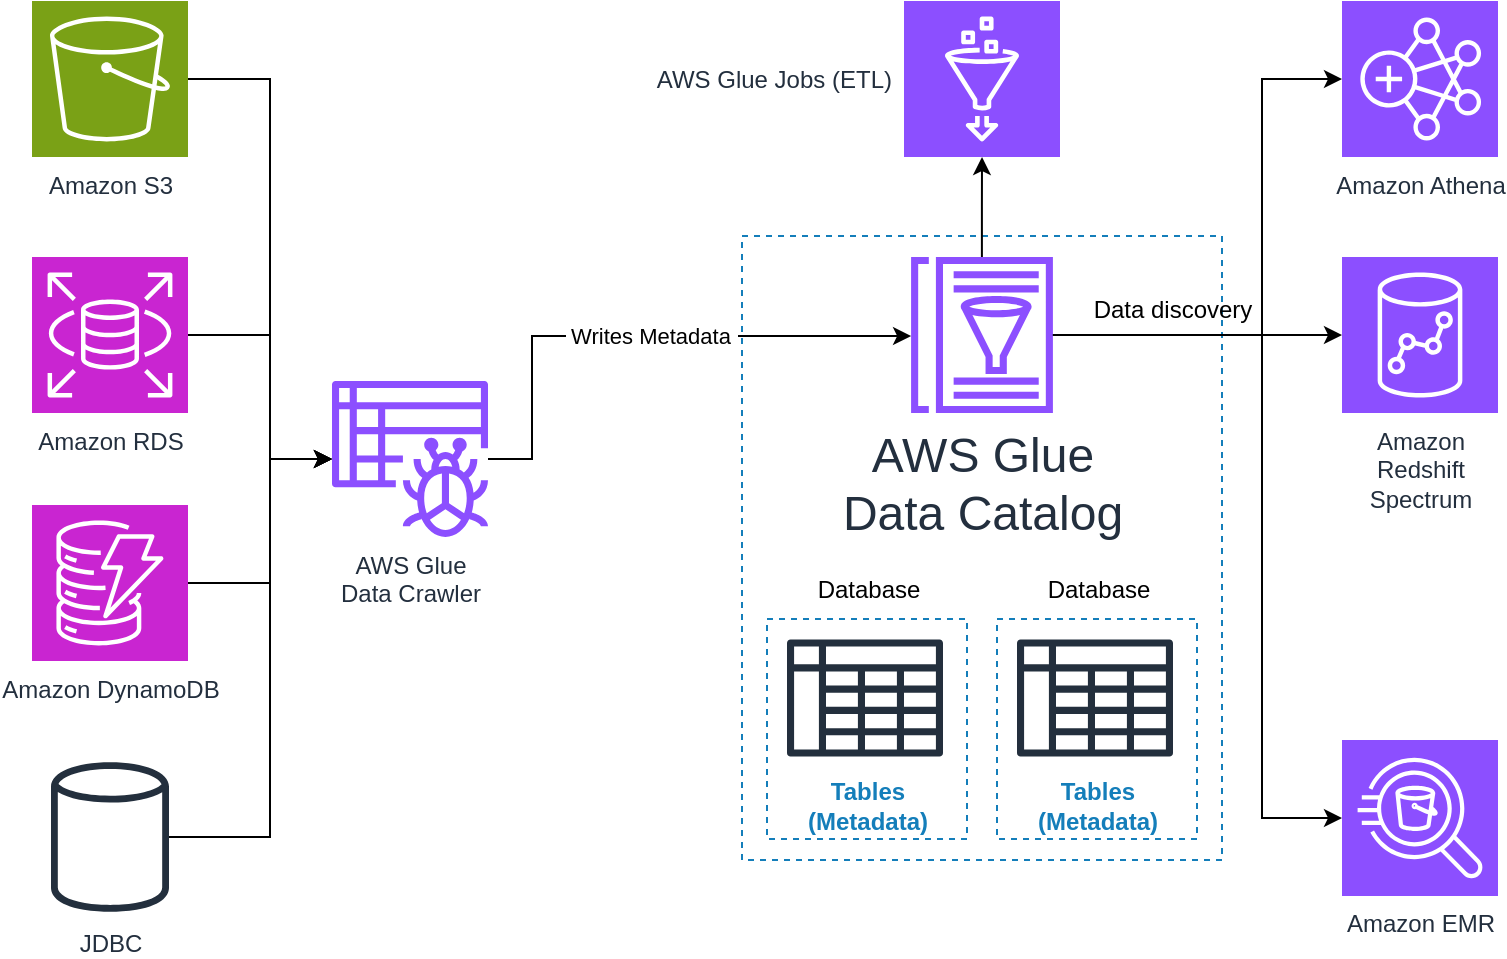 <mxfile version="26.0.4">
  <diagram name="Page-1" id="Y85Vs0rw8DfabLvVE3c5">
    <mxGraphModel dx="1114" dy="1198" grid="1" gridSize="10" guides="1" tooltips="1" connect="1" arrows="1" fold="1" page="1" pageScale="1" pageWidth="850" pageHeight="1100" math="0" shadow="0">
      <root>
        <mxCell id="0" />
        <mxCell id="1" parent="0" />
        <mxCell id="IxKw2DbZiYedX6uyllzF-23" value="" style="fillColor=none;strokeColor=#147EBA;dashed=1;verticalAlign=top;fontStyle=0;fontColor=#147EBA;whiteSpace=wrap;html=1;" vertex="1" parent="1">
          <mxGeometry x="425" y="368" width="240" height="312" as="geometry" />
        </mxCell>
        <mxCell id="IxKw2DbZiYedX6uyllzF-18" style="edgeStyle=orthogonalEdgeStyle;rounded=0;orthogonalLoop=1;jettySize=auto;html=1;" edge="1" parent="1" source="IxKw2DbZiYedX6uyllzF-2" target="IxKw2DbZiYedX6uyllzF-15">
          <mxGeometry relative="1" as="geometry">
            <Array as="points">
              <mxPoint x="189" y="289.5" />
              <mxPoint x="189" y="479.5" />
            </Array>
          </mxGeometry>
        </mxCell>
        <mxCell id="IxKw2DbZiYedX6uyllzF-2" value="Amazon S3" style="sketch=0;points=[[0,0,0],[0.25,0,0],[0.5,0,0],[0.75,0,0],[1,0,0],[0,1,0],[0.25,1,0],[0.5,1,0],[0.75,1,0],[1,1,0],[0,0.25,0],[0,0.5,0],[0,0.75,0],[1,0.25,0],[1,0.5,0],[1,0.75,0]];outlineConnect=0;fontColor=#232F3E;fillColor=#7AA116;strokeColor=#ffffff;dashed=0;verticalLabelPosition=bottom;verticalAlign=top;align=center;html=1;fontSize=12;fontStyle=0;aspect=fixed;shape=mxgraph.aws4.resourceIcon;resIcon=mxgraph.aws4.s3;" vertex="1" parent="1">
          <mxGeometry x="70" y="250.5" width="78" height="78" as="geometry" />
        </mxCell>
        <mxCell id="IxKw2DbZiYedX6uyllzF-21" style="edgeStyle=orthogonalEdgeStyle;rounded=0;orthogonalLoop=1;jettySize=auto;html=1;" edge="1" parent="1" source="IxKw2DbZiYedX6uyllzF-3" target="IxKw2DbZiYedX6uyllzF-15">
          <mxGeometry relative="1" as="geometry">
            <Array as="points">
              <mxPoint x="189" y="417.5" />
              <mxPoint x="189" y="479.5" />
            </Array>
          </mxGeometry>
        </mxCell>
        <mxCell id="IxKw2DbZiYedX6uyllzF-3" value="Amazon RDS" style="sketch=0;points=[[0,0,0],[0.25,0,0],[0.5,0,0],[0.75,0,0],[1,0,0],[0,1,0],[0.25,1,0],[0.5,1,0],[0.75,1,0],[1,1,0],[0,0.25,0],[0,0.5,0],[0,0.75,0],[1,0.25,0],[1,0.5,0],[1,0.75,0]];outlineConnect=0;fontColor=#232F3E;fillColor=#C925D1;strokeColor=#ffffff;dashed=0;verticalLabelPosition=bottom;verticalAlign=top;align=center;html=1;fontSize=12;fontStyle=0;aspect=fixed;shape=mxgraph.aws4.resourceIcon;resIcon=mxgraph.aws4.rds;" vertex="1" parent="1">
          <mxGeometry x="70" y="378.5" width="78" height="78" as="geometry" />
        </mxCell>
        <mxCell id="IxKw2DbZiYedX6uyllzF-20" style="edgeStyle=orthogonalEdgeStyle;rounded=0;orthogonalLoop=1;jettySize=auto;html=1;" edge="1" parent="1" source="IxKw2DbZiYedX6uyllzF-4" target="IxKw2DbZiYedX6uyllzF-15">
          <mxGeometry relative="1" as="geometry">
            <Array as="points">
              <mxPoint x="189" y="541.5" />
              <mxPoint x="189" y="479.5" />
            </Array>
          </mxGeometry>
        </mxCell>
        <mxCell id="IxKw2DbZiYedX6uyllzF-4" value="Amazon DynamoDB" style="sketch=0;points=[[0,0,0],[0.25,0,0],[0.5,0,0],[0.75,0,0],[1,0,0],[0,1,0],[0.25,1,0],[0.5,1,0],[0.75,1,0],[1,1,0],[0,0.25,0],[0,0.5,0],[0,0.75,0],[1,0.25,0],[1,0.5,0],[1,0.75,0]];outlineConnect=0;fontColor=#232F3E;fillColor=#C925D1;strokeColor=#ffffff;dashed=0;verticalLabelPosition=bottom;verticalAlign=top;align=center;html=1;fontSize=12;fontStyle=0;aspect=fixed;shape=mxgraph.aws4.resourceIcon;resIcon=mxgraph.aws4.dynamodb;" vertex="1" parent="1">
          <mxGeometry x="70" y="502.5" width="78" height="78" as="geometry" />
        </mxCell>
        <mxCell id="IxKw2DbZiYedX6uyllzF-19" style="edgeStyle=orthogonalEdgeStyle;rounded=0;orthogonalLoop=1;jettySize=auto;html=1;" edge="1" parent="1" source="IxKw2DbZiYedX6uyllzF-5" target="IxKw2DbZiYedX6uyllzF-15">
          <mxGeometry relative="1" as="geometry">
            <Array as="points">
              <mxPoint x="189" y="668.5" />
              <mxPoint x="189" y="479.5" />
            </Array>
          </mxGeometry>
        </mxCell>
        <mxCell id="IxKw2DbZiYedX6uyllzF-5" value="JDBC" style="sketch=0;outlineConnect=0;fontColor=#232F3E;gradientColor=none;fillColor=#232F3D;strokeColor=none;dashed=0;verticalLabelPosition=bottom;verticalAlign=top;align=center;html=1;fontSize=12;fontStyle=0;aspect=fixed;pointerEvents=1;shape=mxgraph.aws4.generic_database;" vertex="1" parent="1">
          <mxGeometry x="79.5" y="629.5" width="59" height="78" as="geometry" />
        </mxCell>
        <mxCell id="IxKw2DbZiYedX6uyllzF-6" value="AWS Glue Jobs (ETL)" style="sketch=0;points=[[0,0,0],[0.25,0,0],[0.5,0,0],[0.75,0,0],[1,0,0],[0,1,0],[0.25,1,0],[0.5,1,0],[0.75,1,0],[1,1,0],[0,0.25,0],[0,0.5,0],[0,0.75,0],[1,0.25,0],[1,0.5,0],[1,0.75,0]];outlineConnect=0;fontColor=#232F3E;fillColor=#8C4FFF;strokeColor=#ffffff;dashed=0;verticalLabelPosition=middle;verticalAlign=middle;align=right;html=1;fontSize=12;fontStyle=0;aspect=fixed;shape=mxgraph.aws4.resourceIcon;resIcon=mxgraph.aws4.glue;labelPosition=left;spacingRight=5;" vertex="1" parent="1">
          <mxGeometry x="506" y="250.5" width="78" height="78" as="geometry" />
        </mxCell>
        <mxCell id="IxKw2DbZiYedX6uyllzF-7" value="Amazon EMR" style="sketch=0;points=[[0,0,0],[0.25,0,0],[0.5,0,0],[0.75,0,0],[1,0,0],[0,1,0],[0.25,1,0],[0.5,1,0],[0.75,1,0],[1,1,0],[0,0.25,0],[0,0.5,0],[0,0.75,0],[1,0.25,0],[1,0.5,0],[1,0.75,0]];outlineConnect=0;fontColor=#232F3E;fillColor=#8C4FFF;strokeColor=#ffffff;dashed=0;verticalLabelPosition=bottom;verticalAlign=top;align=center;html=1;fontSize=12;fontStyle=0;aspect=fixed;shape=mxgraph.aws4.resourceIcon;resIcon=mxgraph.aws4.athena;" vertex="1" parent="1">
          <mxGeometry x="725" y="620" width="78" height="78" as="geometry" />
        </mxCell>
        <mxCell id="IxKw2DbZiYedX6uyllzF-8" value="Amazon&lt;div&gt;Redshift&lt;/div&gt;&lt;div&gt;Spectrum&lt;/div&gt;" style="sketch=0;points=[[0,0,0],[0.25,0,0],[0.5,0,0],[0.75,0,0],[1,0,0],[0,1,0],[0.25,1,0],[0.5,1,0],[0.75,1,0],[1,1,0],[0,0.25,0],[0,0.5,0],[0,0.75,0],[1,0.25,0],[1,0.5,0],[1,0.75,0]];outlineConnect=0;fontColor=#232F3E;fillColor=#8C4FFF;strokeColor=#ffffff;dashed=0;verticalLabelPosition=bottom;verticalAlign=top;align=center;html=1;fontSize=12;fontStyle=0;aspect=fixed;shape=mxgraph.aws4.resourceIcon;resIcon=mxgraph.aws4.redshift;" vertex="1" parent="1">
          <mxGeometry x="725" y="378.5" width="78" height="78" as="geometry" />
        </mxCell>
        <mxCell id="IxKw2DbZiYedX6uyllzF-9" value="Amazon Athena" style="sketch=0;points=[[0,0,0],[0.25,0,0],[0.5,0,0],[0.75,0,0],[1,0,0],[0,1,0],[0.25,1,0],[0.5,1,0],[0.75,1,0],[1,1,0],[0,0.25,0],[0,0.5,0],[0,0.75,0],[1,0.25,0],[1,0.5,0],[1,0.75,0]];outlineConnect=0;fontColor=#232F3E;fillColor=#8C4FFF;strokeColor=#ffffff;dashed=0;verticalLabelPosition=bottom;verticalAlign=top;align=center;html=1;fontSize=12;fontStyle=0;aspect=fixed;shape=mxgraph.aws4.resourceIcon;resIcon=mxgraph.aws4.emr;" vertex="1" parent="1">
          <mxGeometry x="725" y="250.5" width="78" height="78" as="geometry" />
        </mxCell>
        <mxCell id="IxKw2DbZiYedX6uyllzF-22" style="edgeStyle=orthogonalEdgeStyle;rounded=0;orthogonalLoop=1;jettySize=auto;html=1;" edge="1" parent="1" source="IxKw2DbZiYedX6uyllzF-10" target="IxKw2DbZiYedX6uyllzF-6">
          <mxGeometry relative="1" as="geometry" />
        </mxCell>
        <mxCell id="IxKw2DbZiYedX6uyllzF-10" value="AWS Glue&lt;div&gt;Data Catalog&lt;/div&gt;" style="sketch=0;outlineConnect=0;fontColor=#232F3E;gradientColor=none;fillColor=#8C4FFF;strokeColor=none;dashed=0;verticalLabelPosition=bottom;verticalAlign=top;align=center;html=1;fontSize=24;fontStyle=0;aspect=fixed;pointerEvents=1;shape=mxgraph.aws4.glue_data_catalog;" vertex="1" parent="1">
          <mxGeometry x="509" y="378.5" width="72" height="78" as="geometry" />
        </mxCell>
        <mxCell id="IxKw2DbZiYedX6uyllzF-13" value="" style="sketch=0;outlineConnect=0;fontColor=#232F3E;gradientColor=none;fillColor=#232F3D;strokeColor=none;dashed=0;verticalLabelPosition=bottom;verticalAlign=top;align=center;html=1;fontSize=12;fontStyle=0;aspect=fixed;pointerEvents=1;shape=mxgraph.aws4.data_table;" vertex="1" parent="1">
          <mxGeometry x="447.5" y="569.5" width="78" height="59" as="geometry" />
        </mxCell>
        <mxCell id="IxKw2DbZiYedX6uyllzF-30" value="&amp;nbsp;Writes Metadata&amp;nbsp;" style="edgeStyle=orthogonalEdgeStyle;rounded=0;orthogonalLoop=1;jettySize=auto;html=1;" edge="1" parent="1" source="IxKw2DbZiYedX6uyllzF-15" target="IxKw2DbZiYedX6uyllzF-10">
          <mxGeometry x="0.032" relative="1" as="geometry">
            <Array as="points">
              <mxPoint x="320" y="480" />
              <mxPoint x="320" y="418" />
            </Array>
            <mxPoint x="1" as="offset" />
          </mxGeometry>
        </mxCell>
        <mxCell id="IxKw2DbZiYedX6uyllzF-15" value="AWS Glue&lt;div&gt;Data Crawler&lt;/div&gt;" style="sketch=0;outlineConnect=0;fontColor=#232F3E;gradientColor=none;fillColor=#8C4FFF;strokeColor=none;dashed=0;verticalLabelPosition=bottom;verticalAlign=top;align=center;html=1;fontSize=12;fontStyle=0;aspect=fixed;pointerEvents=1;shape=mxgraph.aws4.glue_crawlers;" vertex="1" parent="1">
          <mxGeometry x="220" y="440.5" width="78" height="78" as="geometry" />
        </mxCell>
        <mxCell id="IxKw2DbZiYedX6uyllzF-24" value="Tables&lt;div&gt;(Metadata)&lt;/div&gt;" style="fillColor=none;strokeColor=#147EBA;dashed=1;verticalAlign=bottom;fontStyle=1;fontColor=#147EBA;whiteSpace=wrap;html=1;" vertex="1" parent="1">
          <mxGeometry x="437.5" y="559.5" width="100" height="110" as="geometry" />
        </mxCell>
        <mxCell id="IxKw2DbZiYedX6uyllzF-25" value="" style="sketch=0;outlineConnect=0;fontColor=#232F3E;gradientColor=none;fillColor=#232F3D;strokeColor=none;dashed=0;verticalLabelPosition=bottom;verticalAlign=top;align=center;html=1;fontSize=12;fontStyle=0;aspect=fixed;pointerEvents=1;shape=mxgraph.aws4.data_table;" vertex="1" parent="1">
          <mxGeometry x="562.5" y="569.5" width="78" height="59" as="geometry" />
        </mxCell>
        <mxCell id="IxKw2DbZiYedX6uyllzF-26" value="Tables&lt;div&gt;(Metadata)&lt;/div&gt;" style="fillColor=none;strokeColor=#147EBA;dashed=1;verticalAlign=bottom;fontStyle=1;fontColor=#147EBA;whiteSpace=wrap;html=1;" vertex="1" parent="1">
          <mxGeometry x="552.5" y="559.5" width="100" height="110" as="geometry" />
        </mxCell>
        <mxCell id="IxKw2DbZiYedX6uyllzF-27" value="Database" style="text;html=1;align=center;verticalAlign=middle;resizable=0;points=[];autosize=1;strokeColor=none;fillColor=none;" vertex="1" parent="1">
          <mxGeometry x="452.5" y="530" width="70" height="30" as="geometry" />
        </mxCell>
        <mxCell id="IxKw2DbZiYedX6uyllzF-28" value="Database" style="text;html=1;align=center;verticalAlign=middle;resizable=0;points=[];autosize=1;strokeColor=none;fillColor=none;" vertex="1" parent="1">
          <mxGeometry x="567.5" y="530" width="70" height="30" as="geometry" />
        </mxCell>
        <mxCell id="IxKw2DbZiYedX6uyllzF-31" style="edgeStyle=orthogonalEdgeStyle;rounded=0;orthogonalLoop=1;jettySize=auto;html=1;entryX=0;entryY=0.5;entryDx=0;entryDy=0;entryPerimeter=0;" edge="1" parent="1" source="IxKw2DbZiYedX6uyllzF-10" target="IxKw2DbZiYedX6uyllzF-9">
          <mxGeometry relative="1" as="geometry">
            <Array as="points">
              <mxPoint x="685" y="418" />
              <mxPoint x="685" y="290" />
            </Array>
          </mxGeometry>
        </mxCell>
        <mxCell id="IxKw2DbZiYedX6uyllzF-32" style="edgeStyle=orthogonalEdgeStyle;rounded=0;orthogonalLoop=1;jettySize=auto;html=1;entryX=0;entryY=0.5;entryDx=0;entryDy=0;entryPerimeter=0;" edge="1" parent="1" source="IxKw2DbZiYedX6uyllzF-10" target="IxKw2DbZiYedX6uyllzF-8">
          <mxGeometry relative="1" as="geometry" />
        </mxCell>
        <mxCell id="IxKw2DbZiYedX6uyllzF-33" style="edgeStyle=orthogonalEdgeStyle;rounded=0;orthogonalLoop=1;jettySize=auto;html=1;entryX=0;entryY=0.5;entryDx=0;entryDy=0;entryPerimeter=0;" edge="1" parent="1" source="IxKw2DbZiYedX6uyllzF-10" target="IxKw2DbZiYedX6uyllzF-7">
          <mxGeometry relative="1" as="geometry">
            <Array as="points">
              <mxPoint x="685" y="418" />
              <mxPoint x="685" y="659" />
            </Array>
          </mxGeometry>
        </mxCell>
        <mxCell id="IxKw2DbZiYedX6uyllzF-34" value="Data discovery" style="text;html=1;align=center;verticalAlign=middle;resizable=0;points=[];autosize=1;strokeColor=none;fillColor=none;" vertex="1" parent="1">
          <mxGeometry x="590" y="390" width="100" height="30" as="geometry" />
        </mxCell>
      </root>
    </mxGraphModel>
  </diagram>
</mxfile>
